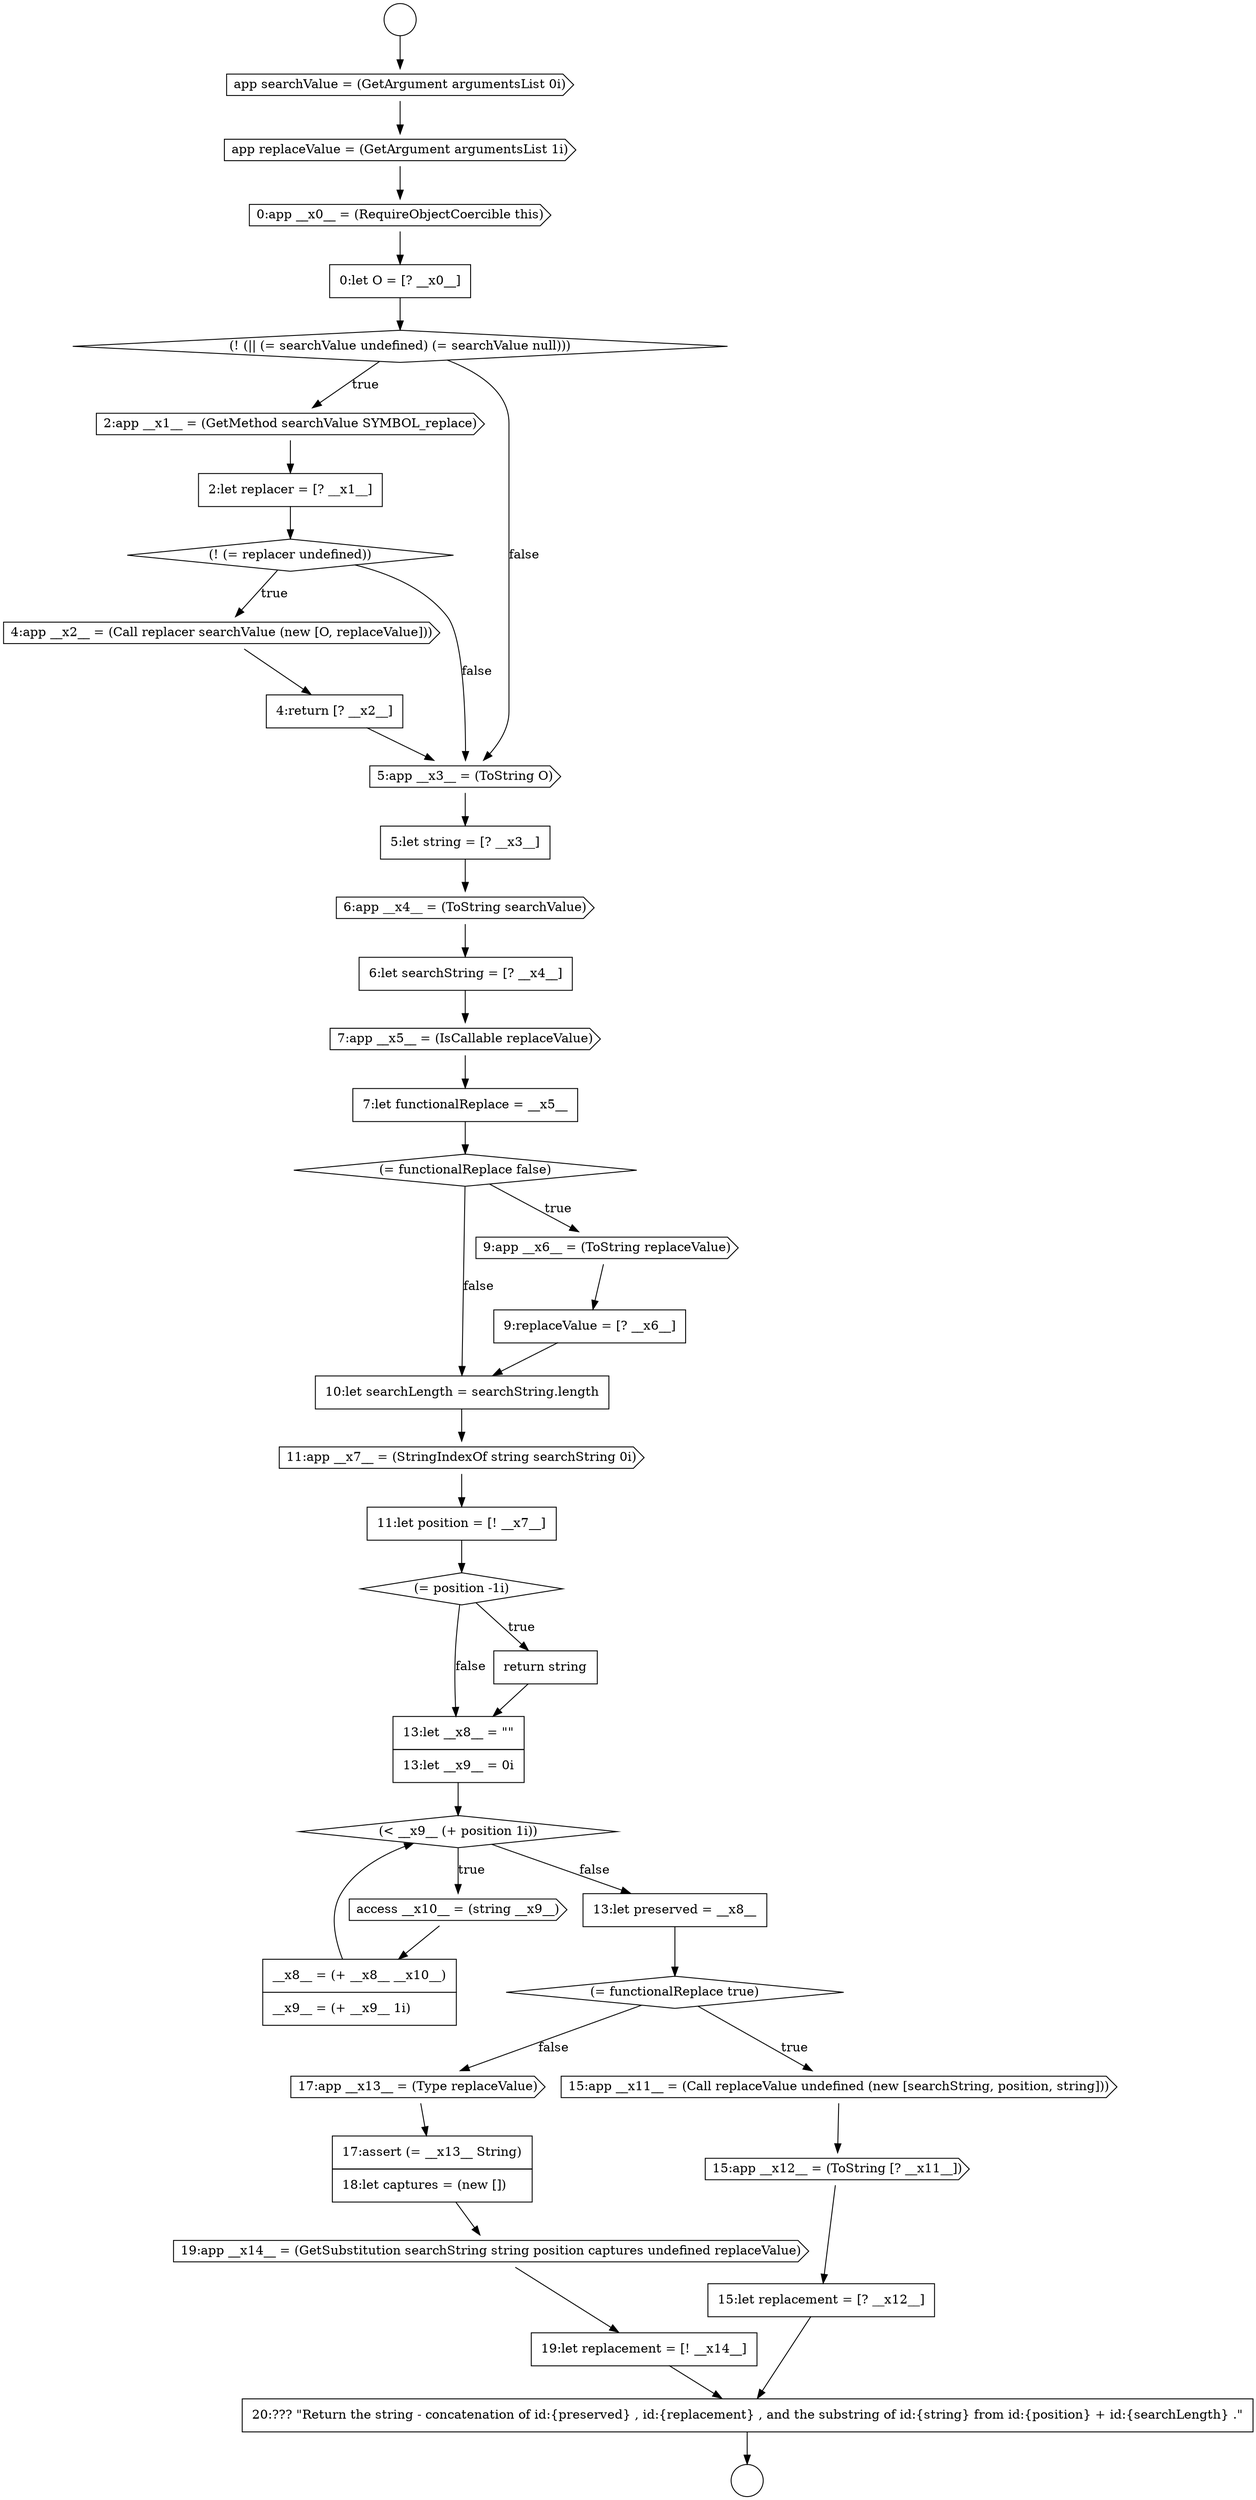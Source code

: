digraph {
  node14487 [shape=cds, label=<<font color="black">app replaceValue = (GetArgument argumentsList 1i)</font>> color="black" fillcolor="white" style=filled]
  node14497 [shape=none, margin=0, label=<<font color="black">
    <table border="0" cellborder="1" cellspacing="0" cellpadding="10">
      <tr><td align="left">5:let string = [? __x3__]</td></tr>
    </table>
  </font>> color="black" fillcolor="white" style=filled]
  node14523 [shape=none, margin=0, label=<<font color="black">
    <table border="0" cellborder="1" cellspacing="0" cellpadding="10">
      <tr><td align="left">20:??? &quot;Return the string - concatenation of id:{preserved} , id:{replacement} , and the substring of id:{string} from id:{position} + id:{searchLength} .&quot;</td></tr>
    </table>
  </font>> color="black" fillcolor="white" style=filled]
  node14493 [shape=diamond, label=<<font color="black">(! (= replacer undefined))</font>> color="black" fillcolor="white" style=filled]
  node14485 [shape=circle label=" " color="black" fillcolor="white" style=filled]
  node14506 [shape=cds, label=<<font color="black">11:app __x7__ = (StringIndexOf string searchString 0i)</font>> color="black" fillcolor="white" style=filled]
  node14519 [shape=cds, label=<<font color="black">17:app __x13__ = (Type replaceValue)</font>> color="black" fillcolor="white" style=filled]
  node14521 [shape=cds, label=<<font color="black">19:app __x14__ = (GetSubstitution searchString string position captures undefined replaceValue)</font>> color="black" fillcolor="white" style=filled]
  node14488 [shape=cds, label=<<font color="black">0:app __x0__ = (RequireObjectCoercible this)</font>> color="black" fillcolor="white" style=filled]
  node14510 [shape=none, margin=0, label=<<font color="black">
    <table border="0" cellborder="1" cellspacing="0" cellpadding="10">
      <tr><td align="left">13:let __x8__ = &quot;&quot;</td></tr>
      <tr><td align="left">13:let __x9__ = 0i</td></tr>
    </table>
  </font>> color="black" fillcolor="white" style=filled]
  node14489 [shape=none, margin=0, label=<<font color="black">
    <table border="0" cellborder="1" cellspacing="0" cellpadding="10">
      <tr><td align="left">0:let O = [? __x0__]</td></tr>
    </table>
  </font>> color="black" fillcolor="white" style=filled]
  node14515 [shape=diamond, label=<<font color="black">(= functionalReplace true)</font>> color="black" fillcolor="white" style=filled]
  node14495 [shape=none, margin=0, label=<<font color="black">
    <table border="0" cellborder="1" cellspacing="0" cellpadding="10">
      <tr><td align="left">4:return [? __x2__]</td></tr>
    </table>
  </font>> color="black" fillcolor="white" style=filled]
  node14500 [shape=cds, label=<<font color="black">7:app __x5__ = (IsCallable replaceValue)</font>> color="black" fillcolor="white" style=filled]
  node14501 [shape=none, margin=0, label=<<font color="black">
    <table border="0" cellborder="1" cellspacing="0" cellpadding="10">
      <tr><td align="left">7:let functionalReplace = __x5__</td></tr>
    </table>
  </font>> color="black" fillcolor="white" style=filled]
  node14484 [shape=circle label=" " color="black" fillcolor="white" style=filled]
  node14505 [shape=none, margin=0, label=<<font color="black">
    <table border="0" cellborder="1" cellspacing="0" cellpadding="10">
      <tr><td align="left">10:let searchLength = searchString.length</td></tr>
    </table>
  </font>> color="black" fillcolor="white" style=filled]
  node14520 [shape=none, margin=0, label=<<font color="black">
    <table border="0" cellborder="1" cellspacing="0" cellpadding="10">
      <tr><td align="left">17:assert (= __x13__ String)</td></tr>
      <tr><td align="left">18:let captures = (new [])</td></tr>
    </table>
  </font>> color="black" fillcolor="white" style=filled]
  node14509 [shape=none, margin=0, label=<<font color="black">
    <table border="0" cellborder="1" cellspacing="0" cellpadding="10">
      <tr><td align="left">return string</td></tr>
    </table>
  </font>> color="black" fillcolor="white" style=filled]
  node14492 [shape=none, margin=0, label=<<font color="black">
    <table border="0" cellborder="1" cellspacing="0" cellpadding="10">
      <tr><td align="left">2:let replacer = [? __x1__]</td></tr>
    </table>
  </font>> color="black" fillcolor="white" style=filled]
  node14494 [shape=cds, label=<<font color="black">4:app __x2__ = (Call replacer searchValue (new [O, replaceValue]))</font>> color="black" fillcolor="white" style=filled]
  node14516 [shape=cds, label=<<font color="black">15:app __x11__ = (Call replaceValue undefined (new [searchString, position, string]))</font>> color="black" fillcolor="white" style=filled]
  node14508 [shape=diamond, label=<<font color="black">(= position -1i)</font>> color="black" fillcolor="white" style=filled]
  node14517 [shape=cds, label=<<font color="black">15:app __x12__ = (ToString [? __x11__])</font>> color="black" fillcolor="white" style=filled]
  node14502 [shape=diamond, label=<<font color="black">(= functionalReplace false)</font>> color="black" fillcolor="white" style=filled]
  node14513 [shape=none, margin=0, label=<<font color="black">
    <table border="0" cellborder="1" cellspacing="0" cellpadding="10">
      <tr><td align="left">__x8__ = (+ __x8__ __x10__)</td></tr>
      <tr><td align="left">__x9__ = (+ __x9__ 1i)</td></tr>
    </table>
  </font>> color="black" fillcolor="white" style=filled]
  node14498 [shape=cds, label=<<font color="black">6:app __x4__ = (ToString searchValue)</font>> color="black" fillcolor="white" style=filled]
  node14512 [shape=cds, label=<<font color="black">access __x10__ = (string __x9__)</font>> color="black" fillcolor="white" style=filled]
  node14491 [shape=cds, label=<<font color="black">2:app __x1__ = (GetMethod searchValue SYMBOL_replace)</font>> color="black" fillcolor="white" style=filled]
  node14507 [shape=none, margin=0, label=<<font color="black">
    <table border="0" cellborder="1" cellspacing="0" cellpadding="10">
      <tr><td align="left">11:let position = [! __x7__]</td></tr>
    </table>
  </font>> color="black" fillcolor="white" style=filled]
  node14518 [shape=none, margin=0, label=<<font color="black">
    <table border="0" cellborder="1" cellspacing="0" cellpadding="10">
      <tr><td align="left">15:let replacement = [? __x12__]</td></tr>
    </table>
  </font>> color="black" fillcolor="white" style=filled]
  node14496 [shape=cds, label=<<font color="black">5:app __x3__ = (ToString O)</font>> color="black" fillcolor="white" style=filled]
  node14503 [shape=cds, label=<<font color="black">9:app __x6__ = (ToString replaceValue)</font>> color="black" fillcolor="white" style=filled]
  node14522 [shape=none, margin=0, label=<<font color="black">
    <table border="0" cellborder="1" cellspacing="0" cellpadding="10">
      <tr><td align="left">19:let replacement = [! __x14__]</td></tr>
    </table>
  </font>> color="black" fillcolor="white" style=filled]
  node14499 [shape=none, margin=0, label=<<font color="black">
    <table border="0" cellborder="1" cellspacing="0" cellpadding="10">
      <tr><td align="left">6:let searchString = [? __x4__]</td></tr>
    </table>
  </font>> color="black" fillcolor="white" style=filled]
  node14490 [shape=diamond, label=<<font color="black">(! (|| (= searchValue undefined) (= searchValue null)))</font>> color="black" fillcolor="white" style=filled]
  node14504 [shape=none, margin=0, label=<<font color="black">
    <table border="0" cellborder="1" cellspacing="0" cellpadding="10">
      <tr><td align="left">9:replaceValue = [? __x6__]</td></tr>
    </table>
  </font>> color="black" fillcolor="white" style=filled]
  node14514 [shape=none, margin=0, label=<<font color="black">
    <table border="0" cellborder="1" cellspacing="0" cellpadding="10">
      <tr><td align="left">13:let preserved = __x8__</td></tr>
    </table>
  </font>> color="black" fillcolor="white" style=filled]
  node14486 [shape=cds, label=<<font color="black">app searchValue = (GetArgument argumentsList 0i)</font>> color="black" fillcolor="white" style=filled]
  node14511 [shape=diamond, label=<<font color="black">(&lt; __x9__ (+ position 1i))</font>> color="black" fillcolor="white" style=filled]
  node14500 -> node14501 [ color="black"]
  node14518 -> node14523 [ color="black"]
  node14494 -> node14495 [ color="black"]
  node14514 -> node14515 [ color="black"]
  node14501 -> node14502 [ color="black"]
  node14497 -> node14498 [ color="black"]
  node14506 -> node14507 [ color="black"]
  node14505 -> node14506 [ color="black"]
  node14510 -> node14511 [ color="black"]
  node14503 -> node14504 [ color="black"]
  node14490 -> node14491 [label=<<font color="black">true</font>> color="black"]
  node14490 -> node14496 [label=<<font color="black">false</font>> color="black"]
  node14487 -> node14488 [ color="black"]
  node14489 -> node14490 [ color="black"]
  node14486 -> node14487 [ color="black"]
  node14519 -> node14520 [ color="black"]
  node14521 -> node14522 [ color="black"]
  node14508 -> node14509 [label=<<font color="black">true</font>> color="black"]
  node14508 -> node14510 [label=<<font color="black">false</font>> color="black"]
  node14513 -> node14511 [ color="black"]
  node14492 -> node14493 [ color="black"]
  node14502 -> node14503 [label=<<font color="black">true</font>> color="black"]
  node14502 -> node14505 [label=<<font color="black">false</font>> color="black"]
  node14499 -> node14500 [ color="black"]
  node14520 -> node14521 [ color="black"]
  node14515 -> node14516 [label=<<font color="black">true</font>> color="black"]
  node14515 -> node14519 [label=<<font color="black">false</font>> color="black"]
  node14509 -> node14510 [ color="black"]
  node14495 -> node14496 [ color="black"]
  node14517 -> node14518 [ color="black"]
  node14488 -> node14489 [ color="black"]
  node14504 -> node14505 [ color="black"]
  node14523 -> node14485 [ color="black"]
  node14496 -> node14497 [ color="black"]
  node14522 -> node14523 [ color="black"]
  node14484 -> node14486 [ color="black"]
  node14516 -> node14517 [ color="black"]
  node14493 -> node14494 [label=<<font color="black">true</font>> color="black"]
  node14493 -> node14496 [label=<<font color="black">false</font>> color="black"]
  node14491 -> node14492 [ color="black"]
  node14498 -> node14499 [ color="black"]
  node14507 -> node14508 [ color="black"]
  node14512 -> node14513 [ color="black"]
  node14511 -> node14512 [label=<<font color="black">true</font>> color="black"]
  node14511 -> node14514 [label=<<font color="black">false</font>> color="black"]
}
